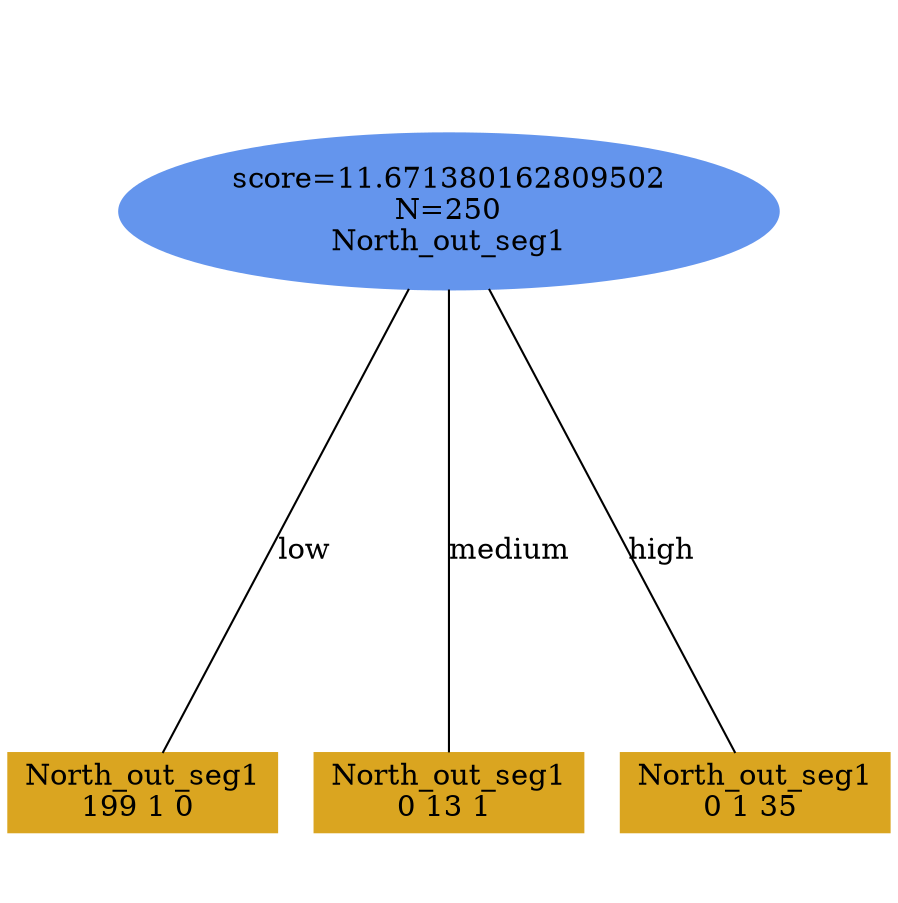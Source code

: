 digraph "DD" {
size = "7.5,10"
ratio=1.0;
center = true;
edge [dir = none];
{ rank = same; node [shape=ellipse, style=filled, color=cornflowerblue];"5544" [label="score=11.671380162809502\nN=250\nNorth_out_seg1"];}
{ rank = same; node [shape=box, style=filled, color=goldenrod];"5545" [label="North_out_seg1\n199 1 0 "];}
{ rank = same; node [shape=box, style=filled, color=goldenrod];"5546" [label="North_out_seg1\n0 13 1 "];}
{ rank = same; node [shape=box, style=filled, color=goldenrod];"5547" [label="North_out_seg1\n0 1 35 "];}
"5544" -> "5545" [label = "low"];
"5544" -> "5546" [label = "medium"];
"5544" -> "5547" [label = "high"];

}